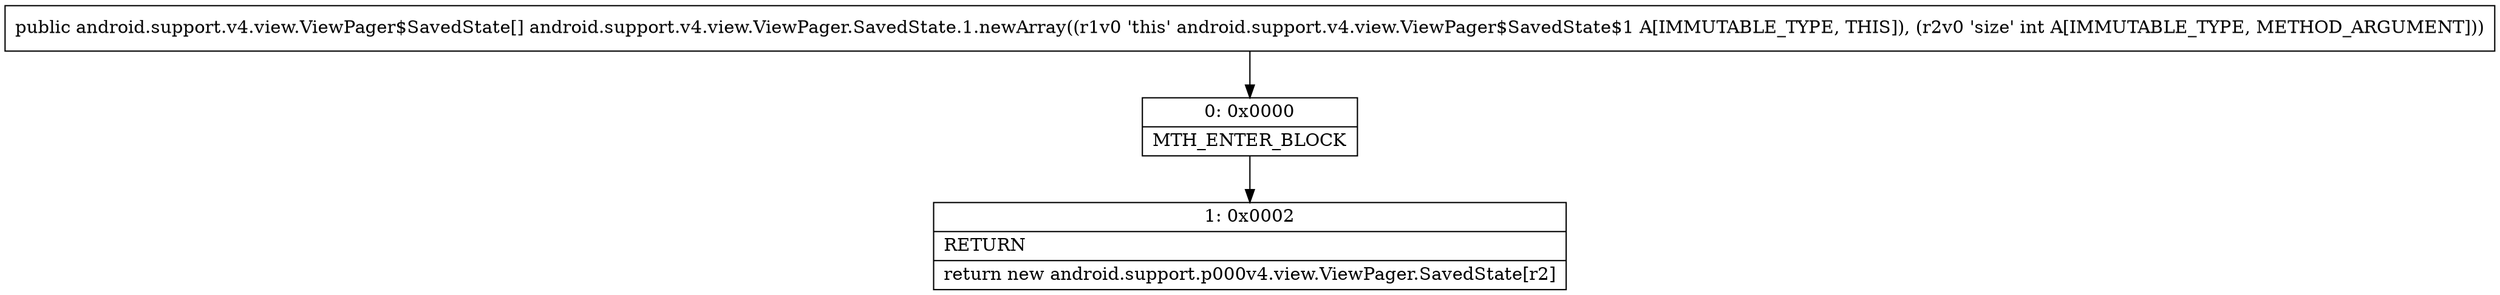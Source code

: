 digraph "CFG forandroid.support.v4.view.ViewPager.SavedState.1.newArray(I)[Landroid\/support\/v4\/view\/ViewPager$SavedState;" {
Node_0 [shape=record,label="{0\:\ 0x0000|MTH_ENTER_BLOCK\l}"];
Node_1 [shape=record,label="{1\:\ 0x0002|RETURN\l|return new android.support.p000v4.view.ViewPager.SavedState[r2]\l}"];
MethodNode[shape=record,label="{public android.support.v4.view.ViewPager$SavedState[] android.support.v4.view.ViewPager.SavedState.1.newArray((r1v0 'this' android.support.v4.view.ViewPager$SavedState$1 A[IMMUTABLE_TYPE, THIS]), (r2v0 'size' int A[IMMUTABLE_TYPE, METHOD_ARGUMENT])) }"];
MethodNode -> Node_0;
Node_0 -> Node_1;
}

